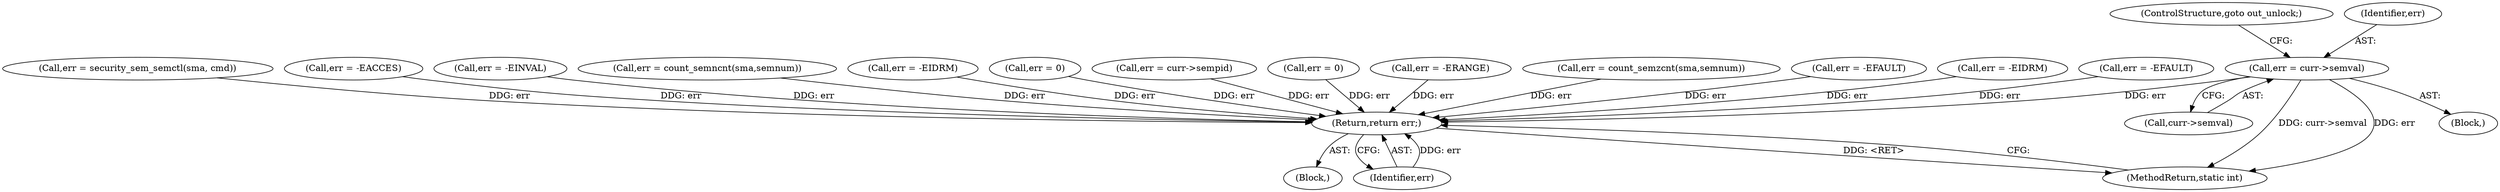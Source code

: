 digraph "0_linux_6062a8dc0517bce23e3c2f7d2fea5e22411269a3_12@pointer" {
"1000461" [label="(Call,err = curr->semval)"];
"1000508" [label="(Return,return err;)"];
"1000161" [label="(Call,err = security_sem_semctl(sma, cmd))"];
"1000461" [label="(Call,err = curr->semval)"];
"1000141" [label="(Call,err = -EACCES)"];
"1000463" [label="(Call,curr->semval)"];
"1000509" [label="(Identifier,err)"];
"1000429" [label="(Call,err = -EINVAL)"];
"1000508" [label="(Return,return err;)"];
"1000108" [label="(Block,)"];
"1000475" [label="(Call,err = count_semncnt(sma,semnum))"];
"1000510" [label="(MethodReturn,static int)"];
"1000364" [label="(Call,err = -EIDRM)"];
"1000259" [label="(Call,err = 0)"];
"1000468" [label="(Call,err = curr->sempid)"];
"1000466" [label="(ControlStructure,goto out_unlock;)"];
"1000425" [label="(Call,err = 0)"];
"1000346" [label="(Call,err = -ERANGE)"];
"1000482" [label="(Call,err = count_semzcnt(sma,semnum))"];
"1000462" [label="(Identifier,err)"];
"1000322" [label="(Call,err = -EFAULT)"];
"1000222" [label="(Call,err = -EIDRM)"];
"1000270" [label="(Call,err = -EFAULT)"];
"1000459" [label="(Block,)"];
"1000461" -> "1000459"  [label="AST: "];
"1000461" -> "1000463"  [label="CFG: "];
"1000462" -> "1000461"  [label="AST: "];
"1000463" -> "1000461"  [label="AST: "];
"1000466" -> "1000461"  [label="CFG: "];
"1000461" -> "1000510"  [label="DDG: curr->semval"];
"1000461" -> "1000510"  [label="DDG: err"];
"1000461" -> "1000508"  [label="DDG: err"];
"1000508" -> "1000108"  [label="AST: "];
"1000508" -> "1000509"  [label="CFG: "];
"1000509" -> "1000508"  [label="AST: "];
"1000510" -> "1000508"  [label="CFG: "];
"1000508" -> "1000510"  [label="DDG: <RET>"];
"1000509" -> "1000508"  [label="DDG: err"];
"1000364" -> "1000508"  [label="DDG: err"];
"1000259" -> "1000508"  [label="DDG: err"];
"1000141" -> "1000508"  [label="DDG: err"];
"1000222" -> "1000508"  [label="DDG: err"];
"1000482" -> "1000508"  [label="DDG: err"];
"1000346" -> "1000508"  [label="DDG: err"];
"1000468" -> "1000508"  [label="DDG: err"];
"1000322" -> "1000508"  [label="DDG: err"];
"1000429" -> "1000508"  [label="DDG: err"];
"1000161" -> "1000508"  [label="DDG: err"];
"1000270" -> "1000508"  [label="DDG: err"];
"1000475" -> "1000508"  [label="DDG: err"];
"1000425" -> "1000508"  [label="DDG: err"];
}
